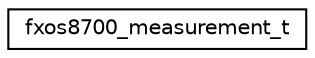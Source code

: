 digraph "Graphical Class Hierarchy"
{
 // LATEX_PDF_SIZE
  edge [fontname="Helvetica",fontsize="10",labelfontname="Helvetica",labelfontsize="10"];
  node [fontname="Helvetica",fontsize="10",shape=record];
  rankdir="LR";
  Node0 [label="fxos8700_measurement_t",height=0.2,width=0.4,color="black", fillcolor="white", style="filled",URL="$structfxos8700__measurement__t.html",tooltip="Individual 3-axis measurement."];
}
